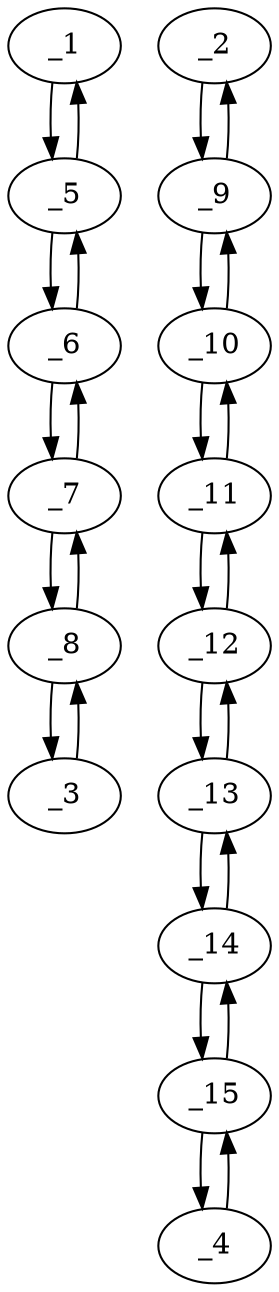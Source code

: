 digraph s1208_07 {
	_1	 [x="169.000000",
		y="79.000000"];
	_5	 [x="178.000000",
		y="91.000000"];
	_1 -> _5	 [angle="0.927295",
		orient="0.800000"];
	_2	 [x="164.000000",
		y="126.000000"];
	_9	 [x="159.000000",
		y="111.000000"];
	_2 -> _9	 [angle="-1.892547",
		orient="-0.948683"];
	_3	 [x="225.000000",
		y="130.000000"];
	_8	 [x="215.000000",
		y="119.000000"];
	_3 -> _8	 [angle="-2.308611",
		orient="-0.739940"];
	_4	 [x="85.000000",
		y="161.000000"];
	_15	 [x="85.000000",
		y="141.000000"];
	_4 -> _15	 [angle="-1.570796",
		orient="-1.000000"];
	_5 -> _1	 [angle="-2.214297",
		orient="-0.800000"];
	_6	 [x="189.000000",
		y="102.000000"];
	_5 -> _6	 [angle="0.785398",
		orient="0.707107"];
	_6 -> _5	 [angle="-2.356194",
		orient="-0.707107"];
	_7	 [x="201.000000",
		y="111.000000"];
	_6 -> _7	 [angle="0.643501",
		orient="0.600000"];
	_7 -> _6	 [angle="-2.498092",
		orient="-0.600000"];
	_7 -> _8	 [angle="0.519146",
		orient="0.496139"];
	_8 -> _3	 [angle="0.832981",
		orient="0.739940"];
	_8 -> _7	 [angle="-2.622447",
		orient="-0.496139"];
	_9 -> _2	 [angle="1.249046",
		orient="0.948683"];
	_10	 [x="147.000000",
		y="103.000000"];
	_9 -> _10	 [angle="-2.553590",
		orient="-0.554700"];
	_10 -> _9	 [angle="0.588003",
		orient="0.554700"];
	_11	 [x="131.000000",
		y="107.000000"];
	_10 -> _11	 [angle="2.896614",
		orient="0.242536"];
	_11 -> _10	 [angle="-0.244979",
		orient="-0.242536"];
	_12	 [x="120.000000",
		y="116.000000"];
	_11 -> _12	 [angle="2.455863",
		orient="0.633238"];
	_12 -> _11	 [angle="-0.685730",
		orient="-0.633238"];
	_13	 [x="104.000000",
		y="120.000000"];
	_12 -> _13	 [angle="2.896614",
		orient="0.242536"];
	_13 -> _12	 [angle="-0.244979",
		orient="-0.242536"];
	_14	 [x="94.000000",
		y="130.000000"];
	_13 -> _14	 [angle="2.356194",
		orient="0.707107"];
	_14 -> _13	 [angle="-0.785398",
		orient="-0.707107"];
	_14 -> _15	 [angle="2.256526",
		orient="0.773957"];
	_15 -> _4	 [angle="1.570796",
		orient="1.000000"];
	_15 -> _14	 [angle="-0.885067",
		orient="-0.773957"];
}
